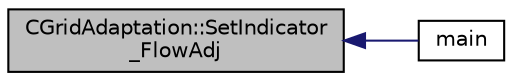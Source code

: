 digraph "CGridAdaptation::SetIndicator_FlowAdj"
{
  edge [fontname="Helvetica",fontsize="10",labelfontname="Helvetica",labelfontsize="10"];
  node [fontname="Helvetica",fontsize="10",shape=record];
  rankdir="LR";
  Node266 [label="CGridAdaptation::SetIndicator\l_FlowAdj",height=0.2,width=0.4,color="black", fillcolor="grey75", style="filled", fontcolor="black"];
  Node266 -> Node267 [dir="back",color="midnightblue",fontsize="10",style="solid",fontname="Helvetica"];
  Node267 [label="main",height=0.2,width=0.4,color="black", fillcolor="white", style="filled",URL="$_s_u2___m_s_h_8cpp.html#a0ddf1224851353fc92bfbff6f499fa97"];
}
